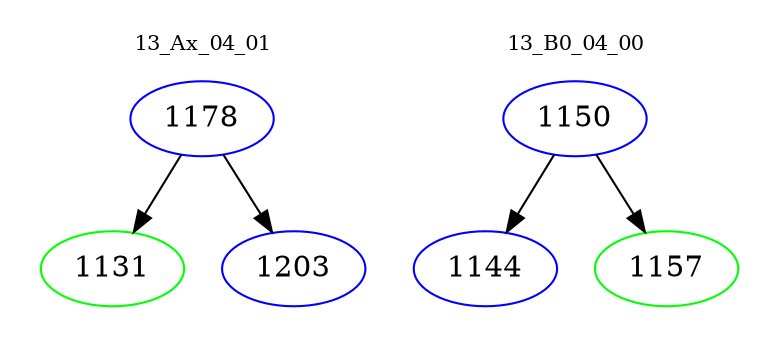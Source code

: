 digraph{
subgraph cluster_0 {
color = white
label = "13_Ax_04_01";
fontsize=10;
T0_1178 [label="1178", color="blue"]
T0_1178 -> T0_1131 [color="black"]
T0_1131 [label="1131", color="green"]
T0_1178 -> T0_1203 [color="black"]
T0_1203 [label="1203", color="blue"]
}
subgraph cluster_1 {
color = white
label = "13_B0_04_00";
fontsize=10;
T1_1150 [label="1150", color="blue"]
T1_1150 -> T1_1144 [color="black"]
T1_1144 [label="1144", color="blue"]
T1_1150 -> T1_1157 [color="black"]
T1_1157 [label="1157", color="green"]
}
}

